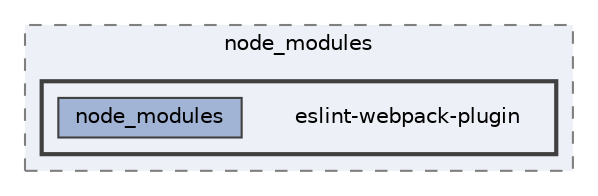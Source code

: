 digraph "pkiclassroomrescheduler/src/main/frontend/node_modules/eslint-webpack-plugin"
{
 // LATEX_PDF_SIZE
  bgcolor="transparent";
  edge [fontname=Helvetica,fontsize=10,labelfontname=Helvetica,labelfontsize=10];
  node [fontname=Helvetica,fontsize=10,shape=box,height=0.2,width=0.4];
  compound=true
  subgraph clusterdir_72953eda66ccb3a2722c28e1c3e6c23b {
    graph [ bgcolor="#edf0f7", pencolor="grey50", label="node_modules", fontname=Helvetica,fontsize=10 style="filled,dashed", URL="dir_72953eda66ccb3a2722c28e1c3e6c23b.html",tooltip=""]
  subgraph clusterdir_23b78a30e603c7f9bfc3b0f8c459bd2d {
    graph [ bgcolor="#edf0f7", pencolor="grey25", label="", fontname=Helvetica,fontsize=10 style="filled,bold", URL="dir_23b78a30e603c7f9bfc3b0f8c459bd2d.html",tooltip=""]
    dir_23b78a30e603c7f9bfc3b0f8c459bd2d [shape=plaintext, label="eslint-webpack-plugin"];
  dir_31029411ff4df29fb1b2a81ecc509ebc [label="node_modules", fillcolor="#a2b4d6", color="grey25", style="filled", URL="dir_31029411ff4df29fb1b2a81ecc509ebc.html",tooltip=""];
  }
  }
}
